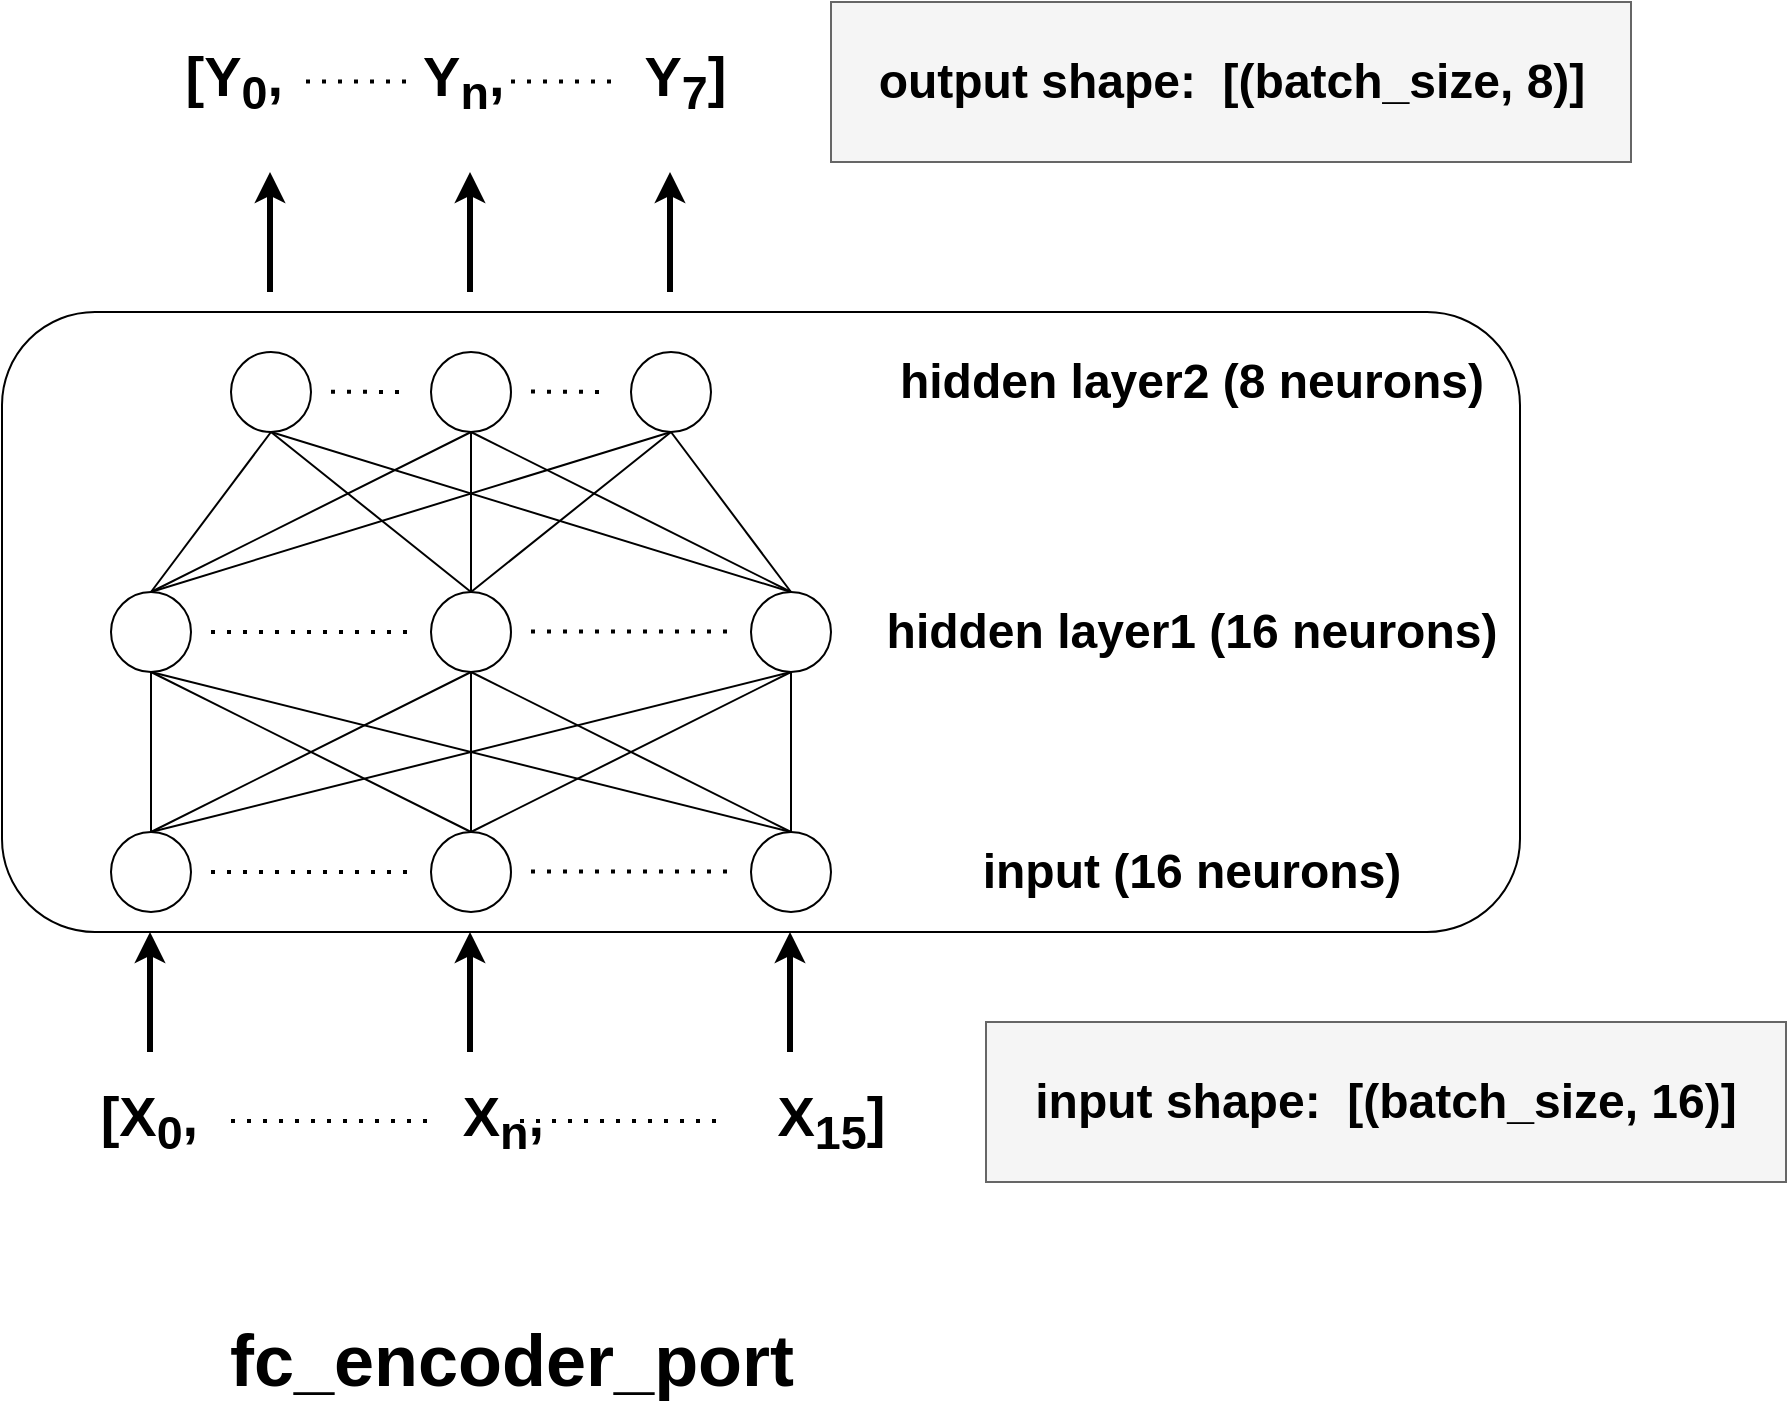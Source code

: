 <mxfile version="24.2.5" type="device">
  <diagram name="Page-1" id="MnvTv9DOR8wBDymMynOI">
    <mxGraphModel dx="1346" dy="2943" grid="1" gridSize="10" guides="1" tooltips="1" connect="1" arrows="1" fold="1" page="1" pageScale="1" pageWidth="827" pageHeight="1169" math="0" shadow="0">
      <root>
        <mxCell id="0" />
        <mxCell id="1" parent="0" />
        <mxCell id="UWP8bIiaMO9ewAU7Xk2l-510" value="" style="rounded=1;whiteSpace=wrap;html=1;" parent="1" vertex="1">
          <mxGeometry x="2040" y="-765" width="759" height="310" as="geometry" />
        </mxCell>
        <mxCell id="UWP8bIiaMO9ewAU7Xk2l-511" value="" style="ellipse;whiteSpace=wrap;html=1;aspect=fixed;" parent="1" vertex="1">
          <mxGeometry x="2094.5" y="-625" width="40" height="40" as="geometry" />
        </mxCell>
        <mxCell id="UWP8bIiaMO9ewAU7Xk2l-512" value="" style="ellipse;whiteSpace=wrap;html=1;aspect=fixed;" parent="1" vertex="1">
          <mxGeometry x="2414.5" y="-625" width="40" height="40" as="geometry" />
        </mxCell>
        <mxCell id="UWP8bIiaMO9ewAU7Xk2l-513" value="" style="ellipse;whiteSpace=wrap;html=1;aspect=fixed;" parent="1" vertex="1">
          <mxGeometry x="2154.5" y="-745" width="40" height="40" as="geometry" />
        </mxCell>
        <mxCell id="UWP8bIiaMO9ewAU7Xk2l-514" value="" style="ellipse;whiteSpace=wrap;html=1;aspect=fixed;" parent="1" vertex="1">
          <mxGeometry x="2354.5" y="-745" width="40" height="40" as="geometry" />
        </mxCell>
        <mxCell id="UWP8bIiaMO9ewAU7Xk2l-515" value="" style="ellipse;whiteSpace=wrap;html=1;aspect=fixed;" parent="1" vertex="1">
          <mxGeometry x="2254.5" y="-625" width="40" height="40" as="geometry" />
        </mxCell>
        <mxCell id="UWP8bIiaMO9ewAU7Xk2l-516" value="" style="ellipse;whiteSpace=wrap;html=1;aspect=fixed;" parent="1" vertex="1">
          <mxGeometry x="2254.5" y="-745" width="40" height="40" as="geometry" />
        </mxCell>
        <mxCell id="UWP8bIiaMO9ewAU7Xk2l-517" value="" style="endArrow=none;dashed=1;html=1;dashPattern=1 3;strokeWidth=2;rounded=0;" parent="1" edge="1">
          <mxGeometry width="50" height="50" relative="1" as="geometry">
            <mxPoint x="2144.5" y="-605" as="sourcePoint" />
            <mxPoint x="2244.5" y="-605" as="targetPoint" />
          </mxGeometry>
        </mxCell>
        <mxCell id="UWP8bIiaMO9ewAU7Xk2l-518" value="" style="endArrow=none;dashed=1;html=1;dashPattern=1 3;strokeWidth=2;rounded=0;" parent="1" edge="1">
          <mxGeometry width="50" height="50" relative="1" as="geometry">
            <mxPoint x="2304.5" y="-605.25" as="sourcePoint" />
            <mxPoint x="2404.5" y="-605.25" as="targetPoint" />
          </mxGeometry>
        </mxCell>
        <mxCell id="UWP8bIiaMO9ewAU7Xk2l-519" value="" style="endArrow=none;dashed=1;html=1;dashPattern=1 3;strokeWidth=2;rounded=0;" parent="1" edge="1">
          <mxGeometry width="50" height="50" relative="1" as="geometry">
            <mxPoint x="2204.5" y="-725.12" as="sourcePoint" />
            <mxPoint x="2244.5" y="-725" as="targetPoint" />
          </mxGeometry>
        </mxCell>
        <mxCell id="UWP8bIiaMO9ewAU7Xk2l-520" value="" style="endArrow=none;dashed=1;html=1;dashPattern=1 3;strokeWidth=2;rounded=0;" parent="1" edge="1">
          <mxGeometry width="50" height="50" relative="1" as="geometry">
            <mxPoint x="2304.5" y="-725.21" as="sourcePoint" />
            <mxPoint x="2344.5" y="-725" as="targetPoint" />
          </mxGeometry>
        </mxCell>
        <mxCell id="UWP8bIiaMO9ewAU7Xk2l-521" value="" style="endArrow=none;html=1;rounded=0;exitX=0.5;exitY=0;exitDx=0;exitDy=0;entryX=0.5;entryY=1;entryDx=0;entryDy=0;" parent="1" source="UWP8bIiaMO9ewAU7Xk2l-511" target="UWP8bIiaMO9ewAU7Xk2l-513" edge="1">
          <mxGeometry width="50" height="50" relative="1" as="geometry">
            <mxPoint x="2124.5" y="-695" as="sourcePoint" />
            <mxPoint x="2154.5" y="-705" as="targetPoint" />
          </mxGeometry>
        </mxCell>
        <mxCell id="UWP8bIiaMO9ewAU7Xk2l-522" value="" style="endArrow=none;html=1;rounded=0;exitX=0.5;exitY=0;exitDx=0;exitDy=0;entryX=0.5;entryY=1;entryDx=0;entryDy=0;" parent="1" source="UWP8bIiaMO9ewAU7Xk2l-511" target="UWP8bIiaMO9ewAU7Xk2l-516" edge="1">
          <mxGeometry width="50" height="50" relative="1" as="geometry">
            <mxPoint x="2124.5" y="-615" as="sourcePoint" />
            <mxPoint x="2164.5" y="-695" as="targetPoint" />
          </mxGeometry>
        </mxCell>
        <mxCell id="UWP8bIiaMO9ewAU7Xk2l-523" value="" style="endArrow=none;html=1;rounded=0;exitX=0.5;exitY=0;exitDx=0;exitDy=0;entryX=0.5;entryY=1;entryDx=0;entryDy=0;" parent="1" source="UWP8bIiaMO9ewAU7Xk2l-511" target="UWP8bIiaMO9ewAU7Xk2l-514" edge="1">
          <mxGeometry width="50" height="50" relative="1" as="geometry">
            <mxPoint x="2124.5" y="-615" as="sourcePoint" />
            <mxPoint x="2284.5" y="-695" as="targetPoint" />
          </mxGeometry>
        </mxCell>
        <mxCell id="UWP8bIiaMO9ewAU7Xk2l-524" value="" style="endArrow=none;html=1;rounded=0;exitX=0.5;exitY=1;exitDx=0;exitDy=0;entryX=0.5;entryY=0;entryDx=0;entryDy=0;" parent="1" source="UWP8bIiaMO9ewAU7Xk2l-513" target="UWP8bIiaMO9ewAU7Xk2l-515" edge="1">
          <mxGeometry width="50" height="50" relative="1" as="geometry">
            <mxPoint x="2124.5" y="-615" as="sourcePoint" />
            <mxPoint x="2384.5" y="-695" as="targetPoint" />
          </mxGeometry>
        </mxCell>
        <mxCell id="UWP8bIiaMO9ewAU7Xk2l-525" value="" style="endArrow=none;html=1;rounded=0;exitX=0.5;exitY=1;exitDx=0;exitDy=0;entryX=0.5;entryY=0;entryDx=0;entryDy=0;" parent="1" source="UWP8bIiaMO9ewAU7Xk2l-514" target="UWP8bIiaMO9ewAU7Xk2l-515" edge="1">
          <mxGeometry width="50" height="50" relative="1" as="geometry">
            <mxPoint x="2184.5" y="-695" as="sourcePoint" />
            <mxPoint x="2284.5" y="-615" as="targetPoint" />
          </mxGeometry>
        </mxCell>
        <mxCell id="UWP8bIiaMO9ewAU7Xk2l-526" value="" style="endArrow=none;html=1;rounded=0;exitX=0.5;exitY=0;exitDx=0;exitDy=0;entryX=0.5;entryY=1;entryDx=0;entryDy=0;" parent="1" source="UWP8bIiaMO9ewAU7Xk2l-515" target="UWP8bIiaMO9ewAU7Xk2l-516" edge="1">
          <mxGeometry width="50" height="50" relative="1" as="geometry">
            <mxPoint x="2384.5" y="-695" as="sourcePoint" />
            <mxPoint x="2284.5" y="-615" as="targetPoint" />
          </mxGeometry>
        </mxCell>
        <mxCell id="UWP8bIiaMO9ewAU7Xk2l-527" value="" style="endArrow=none;html=1;rounded=0;exitX=0.5;exitY=0;exitDx=0;exitDy=0;entryX=0.5;entryY=1;entryDx=0;entryDy=0;" parent="1" source="UWP8bIiaMO9ewAU7Xk2l-512" target="UWP8bIiaMO9ewAU7Xk2l-516" edge="1">
          <mxGeometry width="50" height="50" relative="1" as="geometry">
            <mxPoint x="2384.5" y="-695" as="sourcePoint" />
            <mxPoint x="2284.5" y="-615" as="targetPoint" />
          </mxGeometry>
        </mxCell>
        <mxCell id="UWP8bIiaMO9ewAU7Xk2l-528" value="" style="endArrow=none;html=1;rounded=0;entryX=0.5;entryY=1;entryDx=0;entryDy=0;" parent="1" target="UWP8bIiaMO9ewAU7Xk2l-514" edge="1">
          <mxGeometry width="50" height="50" relative="1" as="geometry">
            <mxPoint x="2434.5" y="-625" as="sourcePoint" />
            <mxPoint x="2284.5" y="-695" as="targetPoint" />
          </mxGeometry>
        </mxCell>
        <mxCell id="UWP8bIiaMO9ewAU7Xk2l-529" value="" style="endArrow=none;html=1;rounded=0;entryX=0.5;entryY=1;entryDx=0;entryDy=0;" parent="1" target="UWP8bIiaMO9ewAU7Xk2l-513" edge="1">
          <mxGeometry width="50" height="50" relative="1" as="geometry">
            <mxPoint x="2434.5" y="-625" as="sourcePoint" />
            <mxPoint x="2384.5" y="-695" as="targetPoint" />
          </mxGeometry>
        </mxCell>
        <mxCell id="UWP8bIiaMO9ewAU7Xk2l-530" value="&lt;b&gt;&lt;font style=&quot;font-size: 24px;&quot;&gt;hidden layer2 (8 neurons)&lt;/font&gt;&lt;/b&gt;" style="text;html=1;align=center;verticalAlign=middle;whiteSpace=wrap;rounded=0;" parent="1" vertex="1">
          <mxGeometry x="2454.5" y="-745" width="360" height="30" as="geometry" />
        </mxCell>
        <mxCell id="UWP8bIiaMO9ewAU7Xk2l-531" value="&lt;b&gt;&lt;font style=&quot;font-size: 24px;&quot;&gt;hidden layer1 (16 neurons)&lt;/font&gt;&lt;/b&gt;" style="text;html=1;align=center;verticalAlign=middle;whiteSpace=wrap;rounded=0;" parent="1" vertex="1">
          <mxGeometry x="2454.5" y="-620" width="360" height="30" as="geometry" />
        </mxCell>
        <mxCell id="UWP8bIiaMO9ewAU7Xk2l-532" value="" style="ellipse;whiteSpace=wrap;html=1;aspect=fixed;" parent="1" vertex="1">
          <mxGeometry x="2094.5" y="-505" width="40" height="40" as="geometry" />
        </mxCell>
        <mxCell id="UWP8bIiaMO9ewAU7Xk2l-533" value="" style="ellipse;whiteSpace=wrap;html=1;aspect=fixed;" parent="1" vertex="1">
          <mxGeometry x="2414.5" y="-505" width="40" height="40" as="geometry" />
        </mxCell>
        <mxCell id="UWP8bIiaMO9ewAU7Xk2l-534" value="" style="ellipse;whiteSpace=wrap;html=1;aspect=fixed;" parent="1" vertex="1">
          <mxGeometry x="2254.5" y="-505" width="40" height="40" as="geometry" />
        </mxCell>
        <mxCell id="UWP8bIiaMO9ewAU7Xk2l-535" value="" style="endArrow=none;dashed=1;html=1;dashPattern=1 3;strokeWidth=2;rounded=0;" parent="1" edge="1">
          <mxGeometry width="50" height="50" relative="1" as="geometry">
            <mxPoint x="2144.5" y="-485" as="sourcePoint" />
            <mxPoint x="2244.5" y="-485" as="targetPoint" />
          </mxGeometry>
        </mxCell>
        <mxCell id="UWP8bIiaMO9ewAU7Xk2l-536" value="" style="endArrow=none;dashed=1;html=1;dashPattern=1 3;strokeWidth=2;rounded=0;" parent="1" edge="1">
          <mxGeometry width="50" height="50" relative="1" as="geometry">
            <mxPoint x="2304.5" y="-485.25" as="sourcePoint" />
            <mxPoint x="2404.5" y="-485.25" as="targetPoint" />
          </mxGeometry>
        </mxCell>
        <mxCell id="UWP8bIiaMO9ewAU7Xk2l-537" value="" style="endArrow=none;html=1;rounded=0;exitX=0.5;exitY=0;exitDx=0;exitDy=0;entryX=0.5;entryY=1;entryDx=0;entryDy=0;" parent="1" source="UWP8bIiaMO9ewAU7Xk2l-532" target="UWP8bIiaMO9ewAU7Xk2l-515" edge="1">
          <mxGeometry width="50" height="50" relative="1" as="geometry">
            <mxPoint x="2124.5" y="-615" as="sourcePoint" />
            <mxPoint x="2384.5" y="-695" as="targetPoint" />
          </mxGeometry>
        </mxCell>
        <mxCell id="UWP8bIiaMO9ewAU7Xk2l-538" value="" style="endArrow=none;html=1;rounded=0;exitX=0.5;exitY=0;exitDx=0;exitDy=0;entryX=0.5;entryY=1;entryDx=0;entryDy=0;" parent="1" source="UWP8bIiaMO9ewAU7Xk2l-532" target="UWP8bIiaMO9ewAU7Xk2l-512" edge="1">
          <mxGeometry width="50" height="50" relative="1" as="geometry">
            <mxPoint x="2124.5" y="-495" as="sourcePoint" />
            <mxPoint x="2284.5" y="-575" as="targetPoint" />
          </mxGeometry>
        </mxCell>
        <mxCell id="UWP8bIiaMO9ewAU7Xk2l-539" value="" style="endArrow=none;html=1;rounded=0;entryX=0.5;entryY=1;entryDx=0;entryDy=0;" parent="1" target="UWP8bIiaMO9ewAU7Xk2l-511" edge="1">
          <mxGeometry width="50" height="50" relative="1" as="geometry">
            <mxPoint x="2114.5" y="-505" as="sourcePoint" />
            <mxPoint x="2444.5" y="-575" as="targetPoint" />
          </mxGeometry>
        </mxCell>
        <mxCell id="UWP8bIiaMO9ewAU7Xk2l-540" value="" style="endArrow=none;html=1;rounded=0;entryX=0.5;entryY=1;entryDx=0;entryDy=0;exitX=0.5;exitY=0;exitDx=0;exitDy=0;" parent="1" source="UWP8bIiaMO9ewAU7Xk2l-534" target="UWP8bIiaMO9ewAU7Xk2l-515" edge="1">
          <mxGeometry width="50" height="50" relative="1" as="geometry">
            <mxPoint x="2124.5" y="-495" as="sourcePoint" />
            <mxPoint x="2124.5" y="-575" as="targetPoint" />
          </mxGeometry>
        </mxCell>
        <mxCell id="UWP8bIiaMO9ewAU7Xk2l-541" value="" style="endArrow=none;html=1;rounded=0;entryX=0.5;entryY=1;entryDx=0;entryDy=0;exitX=0.5;exitY=0;exitDx=0;exitDy=0;" parent="1" source="UWP8bIiaMO9ewAU7Xk2l-534" target="UWP8bIiaMO9ewAU7Xk2l-512" edge="1">
          <mxGeometry width="50" height="50" relative="1" as="geometry">
            <mxPoint x="2284.5" y="-495" as="sourcePoint" />
            <mxPoint x="2284.5" y="-575" as="targetPoint" />
          </mxGeometry>
        </mxCell>
        <mxCell id="UWP8bIiaMO9ewAU7Xk2l-542" value="" style="endArrow=none;html=1;rounded=0;entryX=0.5;entryY=0;entryDx=0;entryDy=0;exitX=0.5;exitY=1;exitDx=0;exitDy=0;" parent="1" source="UWP8bIiaMO9ewAU7Xk2l-511" target="UWP8bIiaMO9ewAU7Xk2l-534" edge="1">
          <mxGeometry width="50" height="50" relative="1" as="geometry">
            <mxPoint x="2284.5" y="-495" as="sourcePoint" />
            <mxPoint x="2444.5" y="-575" as="targetPoint" />
          </mxGeometry>
        </mxCell>
        <mxCell id="UWP8bIiaMO9ewAU7Xk2l-543" value="" style="endArrow=none;html=1;rounded=0;entryX=0.5;entryY=0;entryDx=0;entryDy=0;exitX=0.5;exitY=1;exitDx=0;exitDy=0;" parent="1" source="UWP8bIiaMO9ewAU7Xk2l-511" target="UWP8bIiaMO9ewAU7Xk2l-533" edge="1">
          <mxGeometry width="50" height="50" relative="1" as="geometry">
            <mxPoint x="2284.5" y="-495" as="sourcePoint" />
            <mxPoint x="2444.5" y="-575" as="targetPoint" />
          </mxGeometry>
        </mxCell>
        <mxCell id="UWP8bIiaMO9ewAU7Xk2l-544" value="" style="endArrow=none;html=1;rounded=0;entryX=0.5;entryY=0;entryDx=0;entryDy=0;exitX=0.5;exitY=1;exitDx=0;exitDy=0;" parent="1" source="UWP8bIiaMO9ewAU7Xk2l-515" target="UWP8bIiaMO9ewAU7Xk2l-533" edge="1">
          <mxGeometry width="50" height="50" relative="1" as="geometry">
            <mxPoint x="2124.5" y="-575" as="sourcePoint" />
            <mxPoint x="2444.5" y="-495" as="targetPoint" />
          </mxGeometry>
        </mxCell>
        <mxCell id="UWP8bIiaMO9ewAU7Xk2l-545" value="" style="endArrow=none;html=1;rounded=0;entryX=0.5;entryY=0;entryDx=0;entryDy=0;" parent="1" target="UWP8bIiaMO9ewAU7Xk2l-533" edge="1">
          <mxGeometry width="50" height="50" relative="1" as="geometry">
            <mxPoint x="2434.5" y="-585" as="sourcePoint" />
            <mxPoint x="2444.5" y="-495" as="targetPoint" />
          </mxGeometry>
        </mxCell>
        <mxCell id="UWP8bIiaMO9ewAU7Xk2l-546" style="edgeStyle=orthogonalEdgeStyle;rounded=0;orthogonalLoop=1;jettySize=auto;html=1;exitX=0.5;exitY=1;exitDx=0;exitDy=0;" parent="1" source="UWP8bIiaMO9ewAU7Xk2l-531" target="UWP8bIiaMO9ewAU7Xk2l-531" edge="1">
          <mxGeometry relative="1" as="geometry" />
        </mxCell>
        <mxCell id="UWP8bIiaMO9ewAU7Xk2l-547" value="&lt;font style=&quot;font-size: 24px;&quot;&gt;&lt;b&gt;&lt;font style=&quot;font-size: 24px;&quot;&gt;input&amp;nbsp;&lt;/font&gt;&lt;/b&gt;&lt;b&gt;&lt;font style=&quot;font-size: 24px;&quot;&gt;(16 neurons)&lt;/font&gt;&lt;/b&gt;&lt;/font&gt;" style="text;html=1;align=center;verticalAlign=middle;whiteSpace=wrap;rounded=0;" parent="1" vertex="1">
          <mxGeometry x="2454.5" y="-500" width="360" height="30" as="geometry" />
        </mxCell>
        <mxCell id="UWP8bIiaMO9ewAU7Xk2l-548" value="&lt;span style=&quot;font-size: 28px;&quot;&gt;&lt;b&gt;[X&lt;sub&gt;0&lt;/sub&gt;,&amp;nbsp; &amp;nbsp; &amp;nbsp; &amp;nbsp; &amp;nbsp; &amp;nbsp; &amp;nbsp; &amp;nbsp; &amp;nbsp;X&lt;sub style=&quot;&quot;&gt;n&lt;/sub&gt;,&amp;nbsp; &amp;nbsp; &amp;nbsp; &amp;nbsp; &amp;nbsp; &amp;nbsp; &amp;nbsp; &amp;nbsp;X&lt;sub style=&quot;&quot;&gt;15&lt;/sub&gt;]&lt;/b&gt;&lt;/span&gt;" style="text;html=1;align=center;verticalAlign=middle;whiteSpace=wrap;rounded=0;" parent="1" vertex="1">
          <mxGeometry x="2050" y="-375" width="471" height="30" as="geometry" />
        </mxCell>
        <mxCell id="UWP8bIiaMO9ewAU7Xk2l-549" value="" style="endArrow=none;dashed=1;html=1;dashPattern=1 3;strokeWidth=2;rounded=0;" parent="1" edge="1">
          <mxGeometry width="50" height="50" relative="1" as="geometry">
            <mxPoint x="2154.5" y="-360.5" as="sourcePoint" />
            <mxPoint x="2254.5" y="-360.5" as="targetPoint" />
          </mxGeometry>
        </mxCell>
        <mxCell id="UWP8bIiaMO9ewAU7Xk2l-550" value="" style="endArrow=none;dashed=1;html=1;dashPattern=1 3;strokeWidth=2;rounded=0;" parent="1" edge="1">
          <mxGeometry width="50" height="50" relative="1" as="geometry">
            <mxPoint x="2299" y="-360.5" as="sourcePoint" />
            <mxPoint x="2399" y="-360.5" as="targetPoint" />
          </mxGeometry>
        </mxCell>
        <mxCell id="UWP8bIiaMO9ewAU7Xk2l-551" value="" style="endArrow=classic;html=1;rounded=0;strokeWidth=3;" parent="1" edge="1">
          <mxGeometry width="50" height="50" relative="1" as="geometry">
            <mxPoint x="2114" y="-395" as="sourcePoint" />
            <mxPoint x="2114" y="-455" as="targetPoint" />
          </mxGeometry>
        </mxCell>
        <mxCell id="UWP8bIiaMO9ewAU7Xk2l-552" value="" style="endArrow=classic;html=1;rounded=0;strokeWidth=3;" parent="1" edge="1">
          <mxGeometry width="50" height="50" relative="1" as="geometry">
            <mxPoint x="2274" y="-395" as="sourcePoint" />
            <mxPoint x="2274" y="-455" as="targetPoint" />
          </mxGeometry>
        </mxCell>
        <mxCell id="UWP8bIiaMO9ewAU7Xk2l-553" value="" style="endArrow=classic;html=1;rounded=0;strokeWidth=3;" parent="1" edge="1">
          <mxGeometry width="50" height="50" relative="1" as="geometry">
            <mxPoint x="2434" y="-395" as="sourcePoint" />
            <mxPoint x="2434" y="-455" as="targetPoint" />
          </mxGeometry>
        </mxCell>
        <mxCell id="UWP8bIiaMO9ewAU7Xk2l-554" value="" style="endArrow=classic;html=1;rounded=0;strokeWidth=3;" parent="1" edge="1">
          <mxGeometry width="50" height="50" relative="1" as="geometry">
            <mxPoint x="2174" y="-775" as="sourcePoint" />
            <mxPoint x="2174" y="-835" as="targetPoint" />
          </mxGeometry>
        </mxCell>
        <mxCell id="UWP8bIiaMO9ewAU7Xk2l-555" value="" style="endArrow=classic;html=1;rounded=0;strokeWidth=3;" parent="1" edge="1">
          <mxGeometry width="50" height="50" relative="1" as="geometry">
            <mxPoint x="2274" y="-775" as="sourcePoint" />
            <mxPoint x="2274" y="-835" as="targetPoint" />
          </mxGeometry>
        </mxCell>
        <mxCell id="UWP8bIiaMO9ewAU7Xk2l-556" value="" style="endArrow=classic;html=1;rounded=0;strokeWidth=3;" parent="1" edge="1">
          <mxGeometry width="50" height="50" relative="1" as="geometry">
            <mxPoint x="2374" y="-775" as="sourcePoint" />
            <mxPoint x="2374" y="-835" as="targetPoint" />
          </mxGeometry>
        </mxCell>
        <mxCell id="UWP8bIiaMO9ewAU7Xk2l-557" value="&lt;span style=&quot;font-size: 28px;&quot;&gt;&lt;b&gt;[Y&lt;sub style=&quot;&quot;&gt;0&lt;/sub&gt;,&amp;nbsp; &amp;nbsp; &amp;nbsp; &amp;nbsp; &amp;nbsp;Y&lt;sub style=&quot;&quot;&gt;n&lt;/sub&gt;,&amp;nbsp; &amp;nbsp; &amp;nbsp; &amp;nbsp; &amp;nbsp;Y&lt;sub style=&quot;&quot;&gt;7&lt;/sub&gt;]&lt;/b&gt;&lt;/span&gt;" style="text;html=1;align=center;verticalAlign=middle;whiteSpace=wrap;rounded=0;" parent="1" vertex="1">
          <mxGeometry x="2066.75" y="-895" width="400" height="30" as="geometry" />
        </mxCell>
        <mxCell id="UWP8bIiaMO9ewAU7Xk2l-558" value="" style="endArrow=none;dashed=1;html=1;dashPattern=1 3;strokeWidth=2;rounded=0;" parent="1" edge="1">
          <mxGeometry width="50" height="50" relative="1" as="geometry">
            <mxPoint x="2192" y="-880.23" as="sourcePoint" />
            <mxPoint x="2242" y="-880.23" as="targetPoint" />
          </mxGeometry>
        </mxCell>
        <mxCell id="UWP8bIiaMO9ewAU7Xk2l-559" value="" style="endArrow=none;dashed=1;html=1;dashPattern=1 3;strokeWidth=2;rounded=0;" parent="1" edge="1">
          <mxGeometry width="50" height="50" relative="1" as="geometry">
            <mxPoint x="2294.5" y="-880.23" as="sourcePoint" />
            <mxPoint x="2344.5" y="-880.23" as="targetPoint" />
          </mxGeometry>
        </mxCell>
        <mxCell id="UWP8bIiaMO9ewAU7Xk2l-560" value="&lt;font color=&quot;#000000&quot;&gt;&lt;span style=&quot;font-size: 24px;&quot;&gt;&lt;b&gt;input shape:&amp;nbsp;&amp;nbsp;&lt;/b&gt;&lt;/span&gt;&lt;b style=&quot;font-size: 24px; background-color: initial;&quot;&gt;[(batch_size, 16)]&lt;/b&gt;&lt;/font&gt;" style="text;html=1;align=center;verticalAlign=middle;whiteSpace=wrap;rounded=0;fillColor=#f5f5f5;fontColor=#333333;strokeColor=#666666;" parent="1" vertex="1">
          <mxGeometry x="2532" y="-410" width="400" height="80" as="geometry" />
        </mxCell>
        <mxCell id="UWP8bIiaMO9ewAU7Xk2l-561" value="&lt;font color=&quot;#000000&quot;&gt;&lt;span style=&quot;font-size: 24px;&quot;&gt;&lt;b&gt;output shape:&amp;nbsp;&amp;nbsp;&lt;/b&gt;&lt;/span&gt;&lt;b style=&quot;font-size: 24px; background-color: initial;&quot;&gt;[(batch_size, 8)]&lt;/b&gt;&lt;/font&gt;" style="text;html=1;align=center;verticalAlign=middle;whiteSpace=wrap;rounded=0;fillColor=#f5f5f5;fontColor=#333333;strokeColor=#666666;" parent="1" vertex="1">
          <mxGeometry x="2454.5" y="-920" width="400" height="80" as="geometry" />
        </mxCell>
        <mxCell id="UWP8bIiaMO9ewAU7Xk2l-562" value="&lt;font size=&quot;1&quot; style=&quot;&quot;&gt;&lt;b style=&quot;font-size: 36px;&quot;&gt;fc_encoder_port&lt;/b&gt;&lt;/font&gt;" style="text;html=1;align=center;verticalAlign=middle;whiteSpace=wrap;rounded=0;" parent="1" vertex="1">
          <mxGeometry x="2174.5" y="-256" width="240" height="30" as="geometry" />
        </mxCell>
      </root>
    </mxGraphModel>
  </diagram>
</mxfile>
